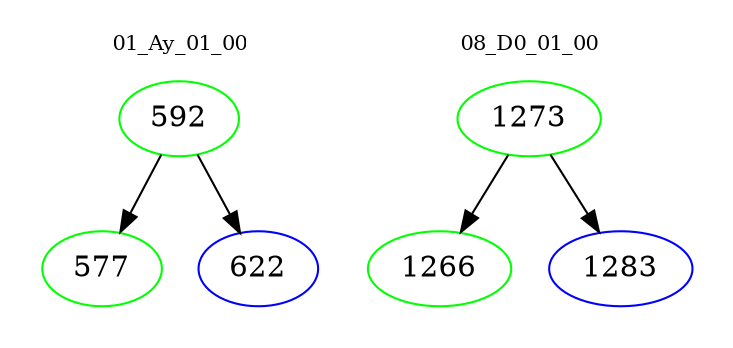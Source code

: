 digraph{
subgraph cluster_0 {
color = white
label = "01_Ay_01_00";
fontsize=10;
T0_592 [label="592", color="green"]
T0_592 -> T0_577 [color="black"]
T0_577 [label="577", color="green"]
T0_592 -> T0_622 [color="black"]
T0_622 [label="622", color="blue"]
}
subgraph cluster_1 {
color = white
label = "08_D0_01_00";
fontsize=10;
T1_1273 [label="1273", color="green"]
T1_1273 -> T1_1266 [color="black"]
T1_1266 [label="1266", color="green"]
T1_1273 -> T1_1283 [color="black"]
T1_1283 [label="1283", color="blue"]
}
}
